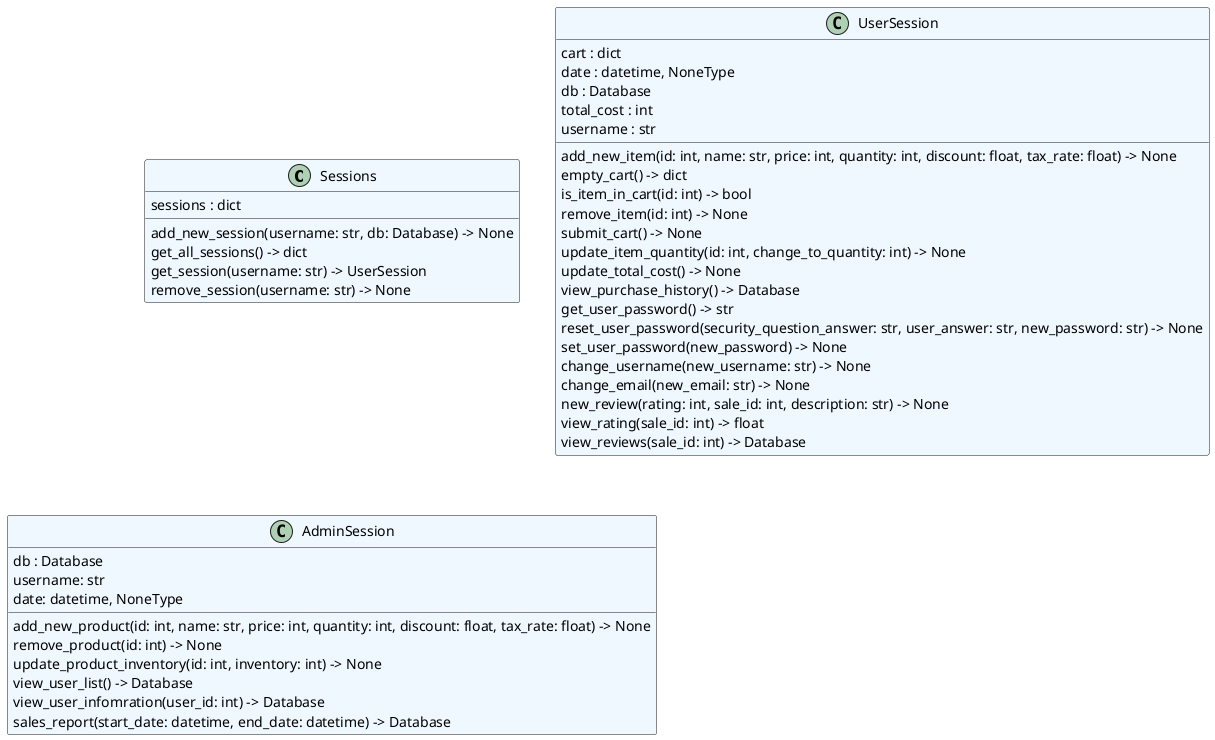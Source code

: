 @startuml classes
set namespaceSeparator none
class "Sessions" as core.session.Sessions #aliceblue {
  sessions : dict
  add_new_session(username: str, db: Database) -> None
  get_all_sessions() -> dict
  get_session(username: str) -> UserSession
  remove_session(username: str) -> None
}
class "UserSession" as core.session.UserSession #aliceblue {
  cart : dict
  date : datetime, NoneType
  db : Database
  total_cost : int
  username : str
  add_new_item(id: int, name: str, price: int, quantity: int, discount: float, tax_rate: float) -> None
  empty_cart() -> dict
  is_item_in_cart(id: int) -> bool
  remove_item(id: int) -> None
  submit_cart() -> None
  update_item_quantity(id: int, change_to_quantity: int) -> None
  update_total_cost() -> None
  view_purchase_history() -> Database
  get_user_password() -> str
  reset_user_password(security_question_answer: str, user_answer: str, new_password: str) -> None
  set_user_password(new_password) -> None
  change_username(new_username: str) -> None
  change_email(new_email: str) -> None
  new_review(rating: int, sale_id: int, description: str) -> None
  view_rating(sale_id: int) -> float
  view_reviews(sale_id: int) -> Database
}

class "AdminSession" as core.session.AdminSession #aliceblue {
  db : Database
  username: str
  date: datetime, NoneType
  add_new_product(id: int, name: str, price: int, quantity: int, discount: float, tax_rate: float) -> None
  remove_product(id: int) -> None
  update_product_inventory(id: int, inventory: int) -> None
  view_user_list() -> Database
  view_user_infomration(user_id: int) -> Database
  sales_report(start_date: datetime, end_date: datetime) -> Database
}

@enduml
